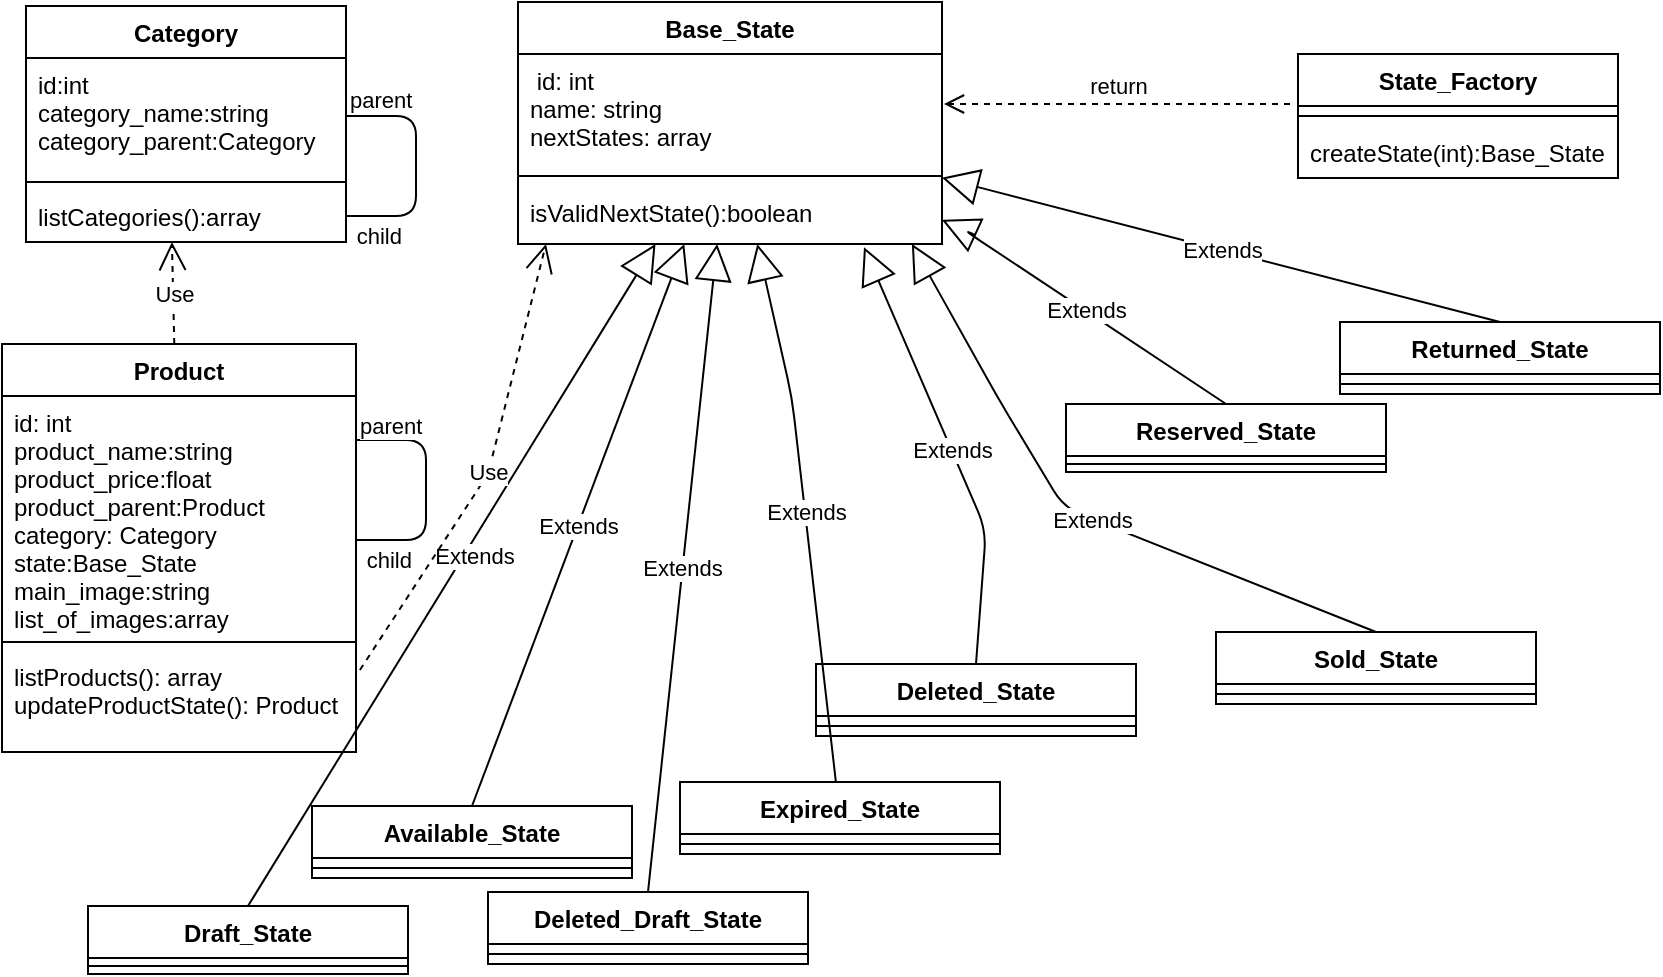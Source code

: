 <mxfile version="14.9.5" type="github"><diagram id="sNmp9wDDKlT82rRzJxxf" name="class structure"><mxGraphModel dx="1108" dy="450" grid="0" gridSize="10" guides="1" tooltips="1" connect="1" arrows="1" fold="1" page="1" pageScale="1" pageWidth="850" pageHeight="1100" math="0" shadow="0"><root><mxCell id="Dqdy5cghZgxu4CxYk2Yi-0"/><mxCell id="Dqdy5cghZgxu4CxYk2Yi-1" parent="Dqdy5cghZgxu4CxYk2Yi-0"/><mxCell id="NOKNZEw4vj-lKYtgF1xv-0" value="Base_State" style="swimlane;fontStyle=1;align=center;verticalAlign=top;childLayout=stackLayout;horizontal=1;startSize=26;horizontalStack=0;resizeParent=1;resizeParentMax=0;resizeLast=0;collapsible=1;marginBottom=0;" parent="Dqdy5cghZgxu4CxYk2Yi-1" vertex="1"><mxGeometry x="276" y="199" width="212" height="121" as="geometry"/></mxCell><mxCell id="NOKNZEw4vj-lKYtgF1xv-1" value=" id: int&#10;name: string&#10;nextStates: array" style="text;strokeColor=none;fillColor=none;align=left;verticalAlign=top;spacingLeft=4;spacingRight=4;overflow=hidden;rotatable=0;points=[[0,0.5],[1,0.5]];portConstraint=eastwest;" parent="NOKNZEw4vj-lKYtgF1xv-0" vertex="1"><mxGeometry y="26" width="212" height="56" as="geometry"/></mxCell><mxCell id="NOKNZEw4vj-lKYtgF1xv-2" value="" style="line;strokeWidth=1;fillColor=none;align=left;verticalAlign=middle;spacingTop=-1;spacingLeft=3;spacingRight=3;rotatable=0;labelPosition=right;points=[];portConstraint=eastwest;" parent="NOKNZEw4vj-lKYtgF1xv-0" vertex="1"><mxGeometry y="82" width="212" height="10" as="geometry"/></mxCell><mxCell id="NOKNZEw4vj-lKYtgF1xv-3" value="isValidNextState():boolean" style="text;strokeColor=none;fillColor=none;align=left;verticalAlign=top;spacingLeft=4;spacingRight=4;overflow=hidden;rotatable=0;points=[[0,0.5],[1,0.5]];portConstraint=eastwest;" parent="NOKNZEw4vj-lKYtgF1xv-0" vertex="1"><mxGeometry y="92" width="212" height="29" as="geometry"/></mxCell><mxCell id="NOKNZEw4vj-lKYtgF1xv-4" value="Available_State" style="swimlane;fontStyle=1;align=center;verticalAlign=top;childLayout=stackLayout;horizontal=1;startSize=26;horizontalStack=0;resizeParent=1;resizeParentMax=0;resizeLast=0;collapsible=1;marginBottom=0;" parent="Dqdy5cghZgxu4CxYk2Yi-1" vertex="1"><mxGeometry x="173" y="601" width="160" height="36" as="geometry"/></mxCell><mxCell id="NOKNZEw4vj-lKYtgF1xv-6" value="" style="line;strokeWidth=1;fillColor=none;align=left;verticalAlign=middle;spacingTop=-1;spacingLeft=3;spacingRight=3;rotatable=0;labelPosition=right;points=[];portConstraint=eastwest;" parent="NOKNZEw4vj-lKYtgF1xv-4" vertex="1"><mxGeometry y="26" width="160" height="10" as="geometry"/></mxCell><mxCell id="NOKNZEw4vj-lKYtgF1xv-8" value="Deleted_State" style="swimlane;fontStyle=1;align=center;verticalAlign=top;childLayout=stackLayout;horizontal=1;startSize=26;horizontalStack=0;resizeParent=1;resizeParentMax=0;resizeLast=0;collapsible=1;marginBottom=0;" parent="Dqdy5cghZgxu4CxYk2Yi-1" vertex="1"><mxGeometry x="425" y="530" width="160" height="36" as="geometry"/></mxCell><mxCell id="NOKNZEw4vj-lKYtgF1xv-10" value="" style="line;strokeWidth=1;fillColor=none;align=left;verticalAlign=middle;spacingTop=-1;spacingLeft=3;spacingRight=3;rotatable=0;labelPosition=right;points=[];portConstraint=eastwest;" parent="NOKNZEw4vj-lKYtgF1xv-8" vertex="1"><mxGeometry y="26" width="160" height="10" as="geometry"/></mxCell><mxCell id="NOKNZEw4vj-lKYtgF1xv-12" value="Reserved_State" style="swimlane;fontStyle=1;align=center;verticalAlign=top;childLayout=stackLayout;horizontal=1;startSize=26;horizontalStack=0;resizeParent=1;resizeParentMax=0;resizeLast=0;collapsible=1;marginBottom=0;" parent="Dqdy5cghZgxu4CxYk2Yi-1" vertex="1"><mxGeometry x="550" y="400" width="160" height="34" as="geometry"/></mxCell><mxCell id="NOKNZEw4vj-lKYtgF1xv-14" value="" style="line;strokeWidth=1;fillColor=none;align=left;verticalAlign=middle;spacingTop=-1;spacingLeft=3;spacingRight=3;rotatable=0;labelPosition=right;points=[];portConstraint=eastwest;" parent="NOKNZEw4vj-lKYtgF1xv-12" vertex="1"><mxGeometry y="26" width="160" height="8" as="geometry"/></mxCell><mxCell id="NOKNZEw4vj-lKYtgF1xv-16" value="Returned_State" style="swimlane;fontStyle=1;align=center;verticalAlign=top;childLayout=stackLayout;horizontal=1;startSize=26;horizontalStack=0;resizeParent=1;resizeParentMax=0;resizeLast=0;collapsible=1;marginBottom=0;" parent="Dqdy5cghZgxu4CxYk2Yi-1" vertex="1"><mxGeometry x="687" y="359" width="160" height="36" as="geometry"/></mxCell><mxCell id="NOKNZEw4vj-lKYtgF1xv-18" value="" style="line;strokeWidth=1;fillColor=none;align=left;verticalAlign=middle;spacingTop=-1;spacingLeft=3;spacingRight=3;rotatable=0;labelPosition=right;points=[];portConstraint=eastwest;" parent="NOKNZEw4vj-lKYtgF1xv-16" vertex="1"><mxGeometry y="26" width="160" height="10" as="geometry"/></mxCell><mxCell id="NOKNZEw4vj-lKYtgF1xv-20" value="Deleted_Draft_State" style="swimlane;fontStyle=1;align=center;verticalAlign=top;childLayout=stackLayout;horizontal=1;startSize=26;horizontalStack=0;resizeParent=1;resizeParentMax=0;resizeLast=0;collapsible=1;marginBottom=0;" parent="Dqdy5cghZgxu4CxYk2Yi-1" vertex="1"><mxGeometry x="261" y="644" width="160" height="36" as="geometry"/></mxCell><mxCell id="NOKNZEw4vj-lKYtgF1xv-22" value="" style="line;strokeWidth=1;fillColor=none;align=left;verticalAlign=middle;spacingTop=-1;spacingLeft=3;spacingRight=3;rotatable=0;labelPosition=right;points=[];portConstraint=eastwest;" parent="NOKNZEw4vj-lKYtgF1xv-20" vertex="1"><mxGeometry y="26" width="160" height="10" as="geometry"/></mxCell><mxCell id="NOKNZEw4vj-lKYtgF1xv-28" value="Sold_State" style="swimlane;fontStyle=1;align=center;verticalAlign=top;childLayout=stackLayout;horizontal=1;startSize=26;horizontalStack=0;resizeParent=1;resizeParentMax=0;resizeLast=0;collapsible=1;marginBottom=0;" parent="Dqdy5cghZgxu4CxYk2Yi-1" vertex="1"><mxGeometry x="625" y="514" width="160" height="36" as="geometry"/></mxCell><mxCell id="NOKNZEw4vj-lKYtgF1xv-30" value="" style="line;strokeWidth=1;fillColor=none;align=left;verticalAlign=middle;spacingTop=-1;spacingLeft=3;spacingRight=3;rotatable=0;labelPosition=right;points=[];portConstraint=eastwest;" parent="NOKNZEw4vj-lKYtgF1xv-28" vertex="1"><mxGeometry y="26" width="160" height="10" as="geometry"/></mxCell><mxCell id="NOKNZEw4vj-lKYtgF1xv-32" value="Draft_State" style="swimlane;fontStyle=1;align=center;verticalAlign=top;childLayout=stackLayout;horizontal=1;startSize=26;horizontalStack=0;resizeParent=1;resizeParentMax=0;resizeLast=0;collapsible=1;marginBottom=0;" parent="Dqdy5cghZgxu4CxYk2Yi-1" vertex="1"><mxGeometry x="61" y="651" width="160" height="34" as="geometry"/></mxCell><mxCell id="NOKNZEw4vj-lKYtgF1xv-34" value="" style="line;strokeWidth=1;fillColor=none;align=left;verticalAlign=middle;spacingTop=-1;spacingLeft=3;spacingRight=3;rotatable=0;labelPosition=right;points=[];portConstraint=eastwest;" parent="NOKNZEw4vj-lKYtgF1xv-32" vertex="1"><mxGeometry y="26" width="160" height="8" as="geometry"/></mxCell><mxCell id="NOKNZEw4vj-lKYtgF1xv-41" value="Extends" style="endArrow=block;endSize=16;endFill=0;html=1;" parent="Dqdy5cghZgxu4CxYk2Yi-1" source="NOKNZEw4vj-lKYtgF1xv-60" target="NOKNZEw4vj-lKYtgF1xv-0" edge="1"><mxGeometry width="160" relative="1" as="geometry"><mxPoint x="260" y="270" as="sourcePoint"/><mxPoint x="420" y="270" as="targetPoint"/><Array as="points"><mxPoint x="413" y="397"/></Array></mxGeometry></mxCell><mxCell id="NOKNZEw4vj-lKYtgF1xv-42" value="Extends" style="endArrow=block;endSize=16;endFill=0;html=1;exitX=0.5;exitY=0;exitDx=0;exitDy=0;" parent="Dqdy5cghZgxu4CxYk2Yi-1" source="NOKNZEw4vj-lKYtgF1xv-32" target="NOKNZEw4vj-lKYtgF1xv-0" edge="1"><mxGeometry x="0.072" y="-4" width="160" relative="1" as="geometry"><mxPoint x="-150" y="130" as="sourcePoint"/><mxPoint x="130" y="180" as="targetPoint"/><Array as="points"/><mxPoint as="offset"/></mxGeometry></mxCell><mxCell id="NOKNZEw4vj-lKYtgF1xv-44" value="Extends" style="endArrow=block;endSize=16;endFill=0;html=1;exitX=0.5;exitY=0;exitDx=0;exitDy=0;" parent="Dqdy5cghZgxu4CxYk2Yi-1" source="NOKNZEw4vj-lKYtgF1xv-4" target="NOKNZEw4vj-lKYtgF1xv-0" edge="1"><mxGeometry width="160" relative="1" as="geometry"><mxPoint x="120" y="220" as="sourcePoint"/><mxPoint x="280" y="220" as="targetPoint"/></mxGeometry></mxCell><mxCell id="NOKNZEw4vj-lKYtgF1xv-45" value="Extends" style="endArrow=block;endSize=16;endFill=0;html=1;exitX=0.5;exitY=0;exitDx=0;exitDy=0;" parent="Dqdy5cghZgxu4CxYk2Yi-1" source="NOKNZEw4vj-lKYtgF1xv-20" target="NOKNZEw4vj-lKYtgF1xv-0" edge="1"><mxGeometry width="160" relative="1" as="geometry"><mxPoint x="340" y="230" as="sourcePoint"/><mxPoint x="150" y="186" as="targetPoint"/><Array as="points"/></mxGeometry></mxCell><mxCell id="NOKNZEw4vj-lKYtgF1xv-46" value="Extends" style="endArrow=block;endSize=16;endFill=0;html=1;exitX=0.5;exitY=0;exitDx=0;exitDy=0;entryX=0.929;entryY=1;entryDx=0;entryDy=0;entryPerimeter=0;" parent="Dqdy5cghZgxu4CxYk2Yi-1" source="NOKNZEw4vj-lKYtgF1xv-28" target="NOKNZEw4vj-lKYtgF1xv-3" edge="1"><mxGeometry x="-0.047" width="160" relative="1" as="geometry"><mxPoint x="400" y="150" as="sourcePoint"/><mxPoint x="478" y="397" as="targetPoint"/><Array as="points"><mxPoint x="549" y="452"/><mxPoint x="516" y="397"/></Array><mxPoint as="offset"/></mxGeometry></mxCell><mxCell id="NOKNZEw4vj-lKYtgF1xv-47" value="Extends" style="endArrow=block;endSize=16;endFill=0;html=1;exitX=0.5;exitY=0;exitDx=0;exitDy=0;" parent="Dqdy5cghZgxu4CxYk2Yi-1" source="NOKNZEw4vj-lKYtgF1xv-16" target="NOKNZEw4vj-lKYtgF1xv-0" edge="1"><mxGeometry width="160" relative="1" as="geometry"><mxPoint x="410" y="160" as="sourcePoint"/><mxPoint x="570" y="160" as="targetPoint"/><Array as="points"/></mxGeometry></mxCell><mxCell id="NOKNZEw4vj-lKYtgF1xv-49" value="Extends" style="endArrow=block;endSize=16;endFill=0;html=1;exitX=0.5;exitY=0;exitDx=0;exitDy=0;" parent="Dqdy5cghZgxu4CxYk2Yi-1" source="NOKNZEw4vj-lKYtgF1xv-12" target="NOKNZEw4vj-lKYtgF1xv-0" edge="1"><mxGeometry width="160" relative="1" as="geometry"><mxPoint x="430" y="180" as="sourcePoint"/><mxPoint x="200" y="110" as="targetPoint"/><Array as="points"><mxPoint x="499" y="313"/></Array></mxGeometry></mxCell><mxCell id="NOKNZEw4vj-lKYtgF1xv-60" value="Expired_State" style="swimlane;fontStyle=1;align=center;verticalAlign=top;childLayout=stackLayout;horizontal=1;startSize=26;horizontalStack=0;resizeParent=1;resizeParentMax=0;resizeLast=0;collapsible=1;marginBottom=0;" parent="Dqdy5cghZgxu4CxYk2Yi-1" vertex="1"><mxGeometry x="357" y="589" width="160" height="36" as="geometry"/></mxCell><mxCell id="NOKNZEw4vj-lKYtgF1xv-62" value="" style="line;strokeWidth=1;fillColor=none;align=left;verticalAlign=middle;spacingTop=-1;spacingLeft=3;spacingRight=3;rotatable=0;labelPosition=right;points=[];portConstraint=eastwest;" parent="NOKNZEw4vj-lKYtgF1xv-60" vertex="1"><mxGeometry y="26" width="160" height="10" as="geometry"/></mxCell><mxCell id="NOKNZEw4vj-lKYtgF1xv-64" value="State_Factory" style="swimlane;fontStyle=1;align=center;verticalAlign=top;childLayout=stackLayout;horizontal=1;startSize=26;horizontalStack=0;resizeParent=1;resizeParentMax=0;resizeLast=0;collapsible=1;marginBottom=0;" parent="Dqdy5cghZgxu4CxYk2Yi-1" vertex="1"><mxGeometry x="666" y="225" width="160" height="62" as="geometry"/></mxCell><mxCell id="NOKNZEw4vj-lKYtgF1xv-66" value="" style="line;strokeWidth=1;fillColor=none;align=left;verticalAlign=middle;spacingTop=-1;spacingLeft=3;spacingRight=3;rotatable=0;labelPosition=right;points=[];portConstraint=eastwest;" parent="NOKNZEw4vj-lKYtgF1xv-64" vertex="1"><mxGeometry y="26" width="160" height="10" as="geometry"/></mxCell><mxCell id="NOKNZEw4vj-lKYtgF1xv-67" value="createState(int):Base_State&#10;" style="text;strokeColor=none;fillColor=none;align=left;verticalAlign=top;spacingLeft=4;spacingRight=4;overflow=hidden;rotatable=0;points=[[0,0.5],[1,0.5]];portConstraint=eastwest;" parent="NOKNZEw4vj-lKYtgF1xv-64" vertex="1"><mxGeometry y="36" width="160" height="26" as="geometry"/></mxCell><mxCell id="NOKNZEw4vj-lKYtgF1xv-69" value="Product" style="swimlane;fontStyle=1;align=center;verticalAlign=top;childLayout=stackLayout;horizontal=1;startSize=26;horizontalStack=0;resizeParent=1;resizeParentMax=0;resizeLast=0;collapsible=1;marginBottom=0;" parent="Dqdy5cghZgxu4CxYk2Yi-1" vertex="1"><mxGeometry x="18" y="370" width="177" height="204" as="geometry"/></mxCell><mxCell id="NOKNZEw4vj-lKYtgF1xv-70" value="id: int&#10;product_name:string&#10;product_price:float&#10;product_parent:Product&#10;category: Category&#10;state:Base_State&#10;main_image:string&#10;list_of_images:array" style="text;strokeColor=none;fillColor=none;align=left;verticalAlign=top;spacingLeft=4;spacingRight=4;overflow=hidden;rotatable=0;points=[[0,0.5],[1,0.5]];portConstraint=eastwest;" parent="NOKNZEw4vj-lKYtgF1xv-69" vertex="1"><mxGeometry y="26" width="177" height="119" as="geometry"/></mxCell><mxCell id="NOKNZEw4vj-lKYtgF1xv-71" value="" style="line;strokeWidth=1;fillColor=none;align=left;verticalAlign=middle;spacingTop=-1;spacingLeft=3;spacingRight=3;rotatable=0;labelPosition=right;points=[];portConstraint=eastwest;" parent="NOKNZEw4vj-lKYtgF1xv-69" vertex="1"><mxGeometry y="145" width="177" height="8" as="geometry"/></mxCell><mxCell id="NOKNZEw4vj-lKYtgF1xv-72" value="listProducts(): array&#10;updateProductState(): Product" style="text;strokeColor=none;fillColor=none;align=left;verticalAlign=top;spacingLeft=4;spacingRight=4;overflow=hidden;rotatable=0;points=[[0,0.5],[1,0.5]];portConstraint=eastwest;" parent="NOKNZEw4vj-lKYtgF1xv-69" vertex="1"><mxGeometry y="153" width="177" height="51" as="geometry"/></mxCell><mxCell id="NOKNZEw4vj-lKYtgF1xv-81" value="Extends" style="endArrow=block;endSize=16;endFill=0;html=1;exitX=0.5;exitY=0;exitDx=0;exitDy=0;entryX=0.816;entryY=1.054;entryDx=0;entryDy=0;entryPerimeter=0;" parent="Dqdy5cghZgxu4CxYk2Yi-1" source="NOKNZEw4vj-lKYtgF1xv-8" target="NOKNZEw4vj-lKYtgF1xv-3" edge="1"><mxGeometry width="160" relative="1" as="geometry"><mxPoint x="566" y="378" as="sourcePoint"/><mxPoint x="428" y="181" as="targetPoint"/><Array as="points"><mxPoint x="510" y="463"/></Array></mxGeometry></mxCell><mxCell id="NOKNZEw4vj-lKYtgF1xv-82" value="Use" style="endArrow=open;endSize=12;dashed=1;html=1;exitX=1.011;exitY=0.196;exitDx=0;exitDy=0;exitPerimeter=0;entryX=0.066;entryY=1;entryDx=0;entryDy=0;entryPerimeter=0;" parent="Dqdy5cghZgxu4CxYk2Yi-1" source="NOKNZEw4vj-lKYtgF1xv-72" target="NOKNZEw4vj-lKYtgF1xv-3" edge="1"><mxGeometry width="160" relative="1" as="geometry"><mxPoint x="405" y="263" as="sourcePoint"/><mxPoint x="565" y="263" as="targetPoint"/><Array as="points"><mxPoint x="261" y="435"/></Array></mxGeometry></mxCell><mxCell id="NOKNZEw4vj-lKYtgF1xv-83" value="Category" style="swimlane;fontStyle=1;align=center;verticalAlign=top;childLayout=stackLayout;horizontal=1;startSize=26;horizontalStack=0;resizeParent=1;resizeParentMax=0;resizeLast=0;collapsible=1;marginBottom=0;" parent="Dqdy5cghZgxu4CxYk2Yi-1" vertex="1"><mxGeometry x="30" y="201" width="160" height="118" as="geometry"/></mxCell><mxCell id="NOKNZEw4vj-lKYtgF1xv-84" value="id:int&#10;category_name:string&#10;category_parent:Category" style="text;strokeColor=none;fillColor=none;align=left;verticalAlign=top;spacingLeft=4;spacingRight=4;overflow=hidden;rotatable=0;points=[[0,0.5],[1,0.5]];portConstraint=eastwest;" parent="NOKNZEw4vj-lKYtgF1xv-83" vertex="1"><mxGeometry y="26" width="160" height="58" as="geometry"/></mxCell><mxCell id="NOKNZEw4vj-lKYtgF1xv-85" value="" style="line;strokeWidth=1;fillColor=none;align=left;verticalAlign=middle;spacingTop=-1;spacingLeft=3;spacingRight=3;rotatable=0;labelPosition=right;points=[];portConstraint=eastwest;" parent="NOKNZEw4vj-lKYtgF1xv-83" vertex="1"><mxGeometry y="84" width="160" height="8" as="geometry"/></mxCell><mxCell id="NOKNZEw4vj-lKYtgF1xv-86" value="listCategories():array" style="text;strokeColor=none;fillColor=none;align=left;verticalAlign=top;spacingLeft=4;spacingRight=4;overflow=hidden;rotatable=0;points=[[0,0.5],[1,0.5]];portConstraint=eastwest;" parent="NOKNZEw4vj-lKYtgF1xv-83" vertex="1"><mxGeometry y="92" width="160" height="26" as="geometry"/></mxCell><mxCell id="NOKNZEw4vj-lKYtgF1xv-93" value="" style="endArrow=none;html=1;edgeStyle=orthogonalEdgeStyle;exitX=1;exitY=0.5;exitDx=0;exitDy=0;entryX=1;entryY=0.5;entryDx=0;entryDy=0;" parent="NOKNZEw4vj-lKYtgF1xv-83" source="NOKNZEw4vj-lKYtgF1xv-84" target="NOKNZEw4vj-lKYtgF1xv-86" edge="1"><mxGeometry relative="1" as="geometry"><mxPoint x="375" y="209" as="sourcePoint"/><mxPoint x="535" y="209" as="targetPoint"/><Array as="points"><mxPoint x="195" y="55"/><mxPoint x="195" y="105"/></Array></mxGeometry></mxCell><mxCell id="NOKNZEw4vj-lKYtgF1xv-94" value="parent" style="edgeLabel;resizable=0;html=1;align=left;verticalAlign=bottom;" parent="NOKNZEw4vj-lKYtgF1xv-93" connectable="0" vertex="1"><mxGeometry x="-1" relative="1" as="geometry"/></mxCell><mxCell id="NOKNZEw4vj-lKYtgF1xv-95" value="child" style="edgeLabel;resizable=0;html=1;align=right;verticalAlign=bottom;" parent="NOKNZEw4vj-lKYtgF1xv-93" connectable="0" vertex="1"><mxGeometry x="1" relative="1" as="geometry"><mxPoint x="28" y="18" as="offset"/></mxGeometry></mxCell><mxCell id="NOKNZEw4vj-lKYtgF1xv-88" value="Use" style="endArrow=open;endSize=12;dashed=1;html=1;entryX=0.456;entryY=1;entryDx=0;entryDy=0;entryPerimeter=0;" parent="Dqdy5cghZgxu4CxYk2Yi-1" source="NOKNZEw4vj-lKYtgF1xv-69" target="NOKNZEw4vj-lKYtgF1xv-86" edge="1"><mxGeometry width="160" relative="1" as="geometry"><mxPoint x="208.947" y="314.018" as="sourcePoint"/><mxPoint x="248" y="110.984" as="targetPoint"/></mxGeometry></mxCell><mxCell id="NOKNZEw4vj-lKYtgF1xv-92" value="return" style="html=1;verticalAlign=bottom;endArrow=open;dashed=1;endSize=8;" parent="Dqdy5cghZgxu4CxYk2Yi-1" edge="1"><mxGeometry relative="1" as="geometry"><mxPoint x="662" y="250" as="sourcePoint"/><mxPoint x="489" y="250" as="targetPoint"/><Array as="points"/></mxGeometry></mxCell><mxCell id="NOKNZEw4vj-lKYtgF1xv-96" value="" style="endArrow=none;html=1;edgeStyle=orthogonalEdgeStyle;exitX=1;exitY=0.5;exitDx=0;exitDy=0;entryX=1;entryY=0.5;entryDx=0;entryDy=0;" parent="Dqdy5cghZgxu4CxYk2Yi-1" edge="1"><mxGeometry relative="1" as="geometry"><mxPoint x="195" y="418" as="sourcePoint"/><mxPoint x="195" y="468" as="targetPoint"/><Array as="points"><mxPoint x="230" y="418"/><mxPoint x="230" y="468"/></Array></mxGeometry></mxCell><mxCell id="NOKNZEw4vj-lKYtgF1xv-97" value="parent" style="edgeLabel;resizable=0;html=1;align=left;verticalAlign=bottom;" parent="NOKNZEw4vj-lKYtgF1xv-96" connectable="0" vertex="1"><mxGeometry x="-1" relative="1" as="geometry"><mxPoint y="1" as="offset"/></mxGeometry></mxCell><mxCell id="NOKNZEw4vj-lKYtgF1xv-98" value="child" style="edgeLabel;resizable=0;html=1;align=right;verticalAlign=bottom;" parent="NOKNZEw4vj-lKYtgF1xv-96" connectable="0" vertex="1"><mxGeometry x="1" relative="1" as="geometry"><mxPoint x="28" y="18" as="offset"/></mxGeometry></mxCell></root></mxGraphModel></diagram></mxfile>